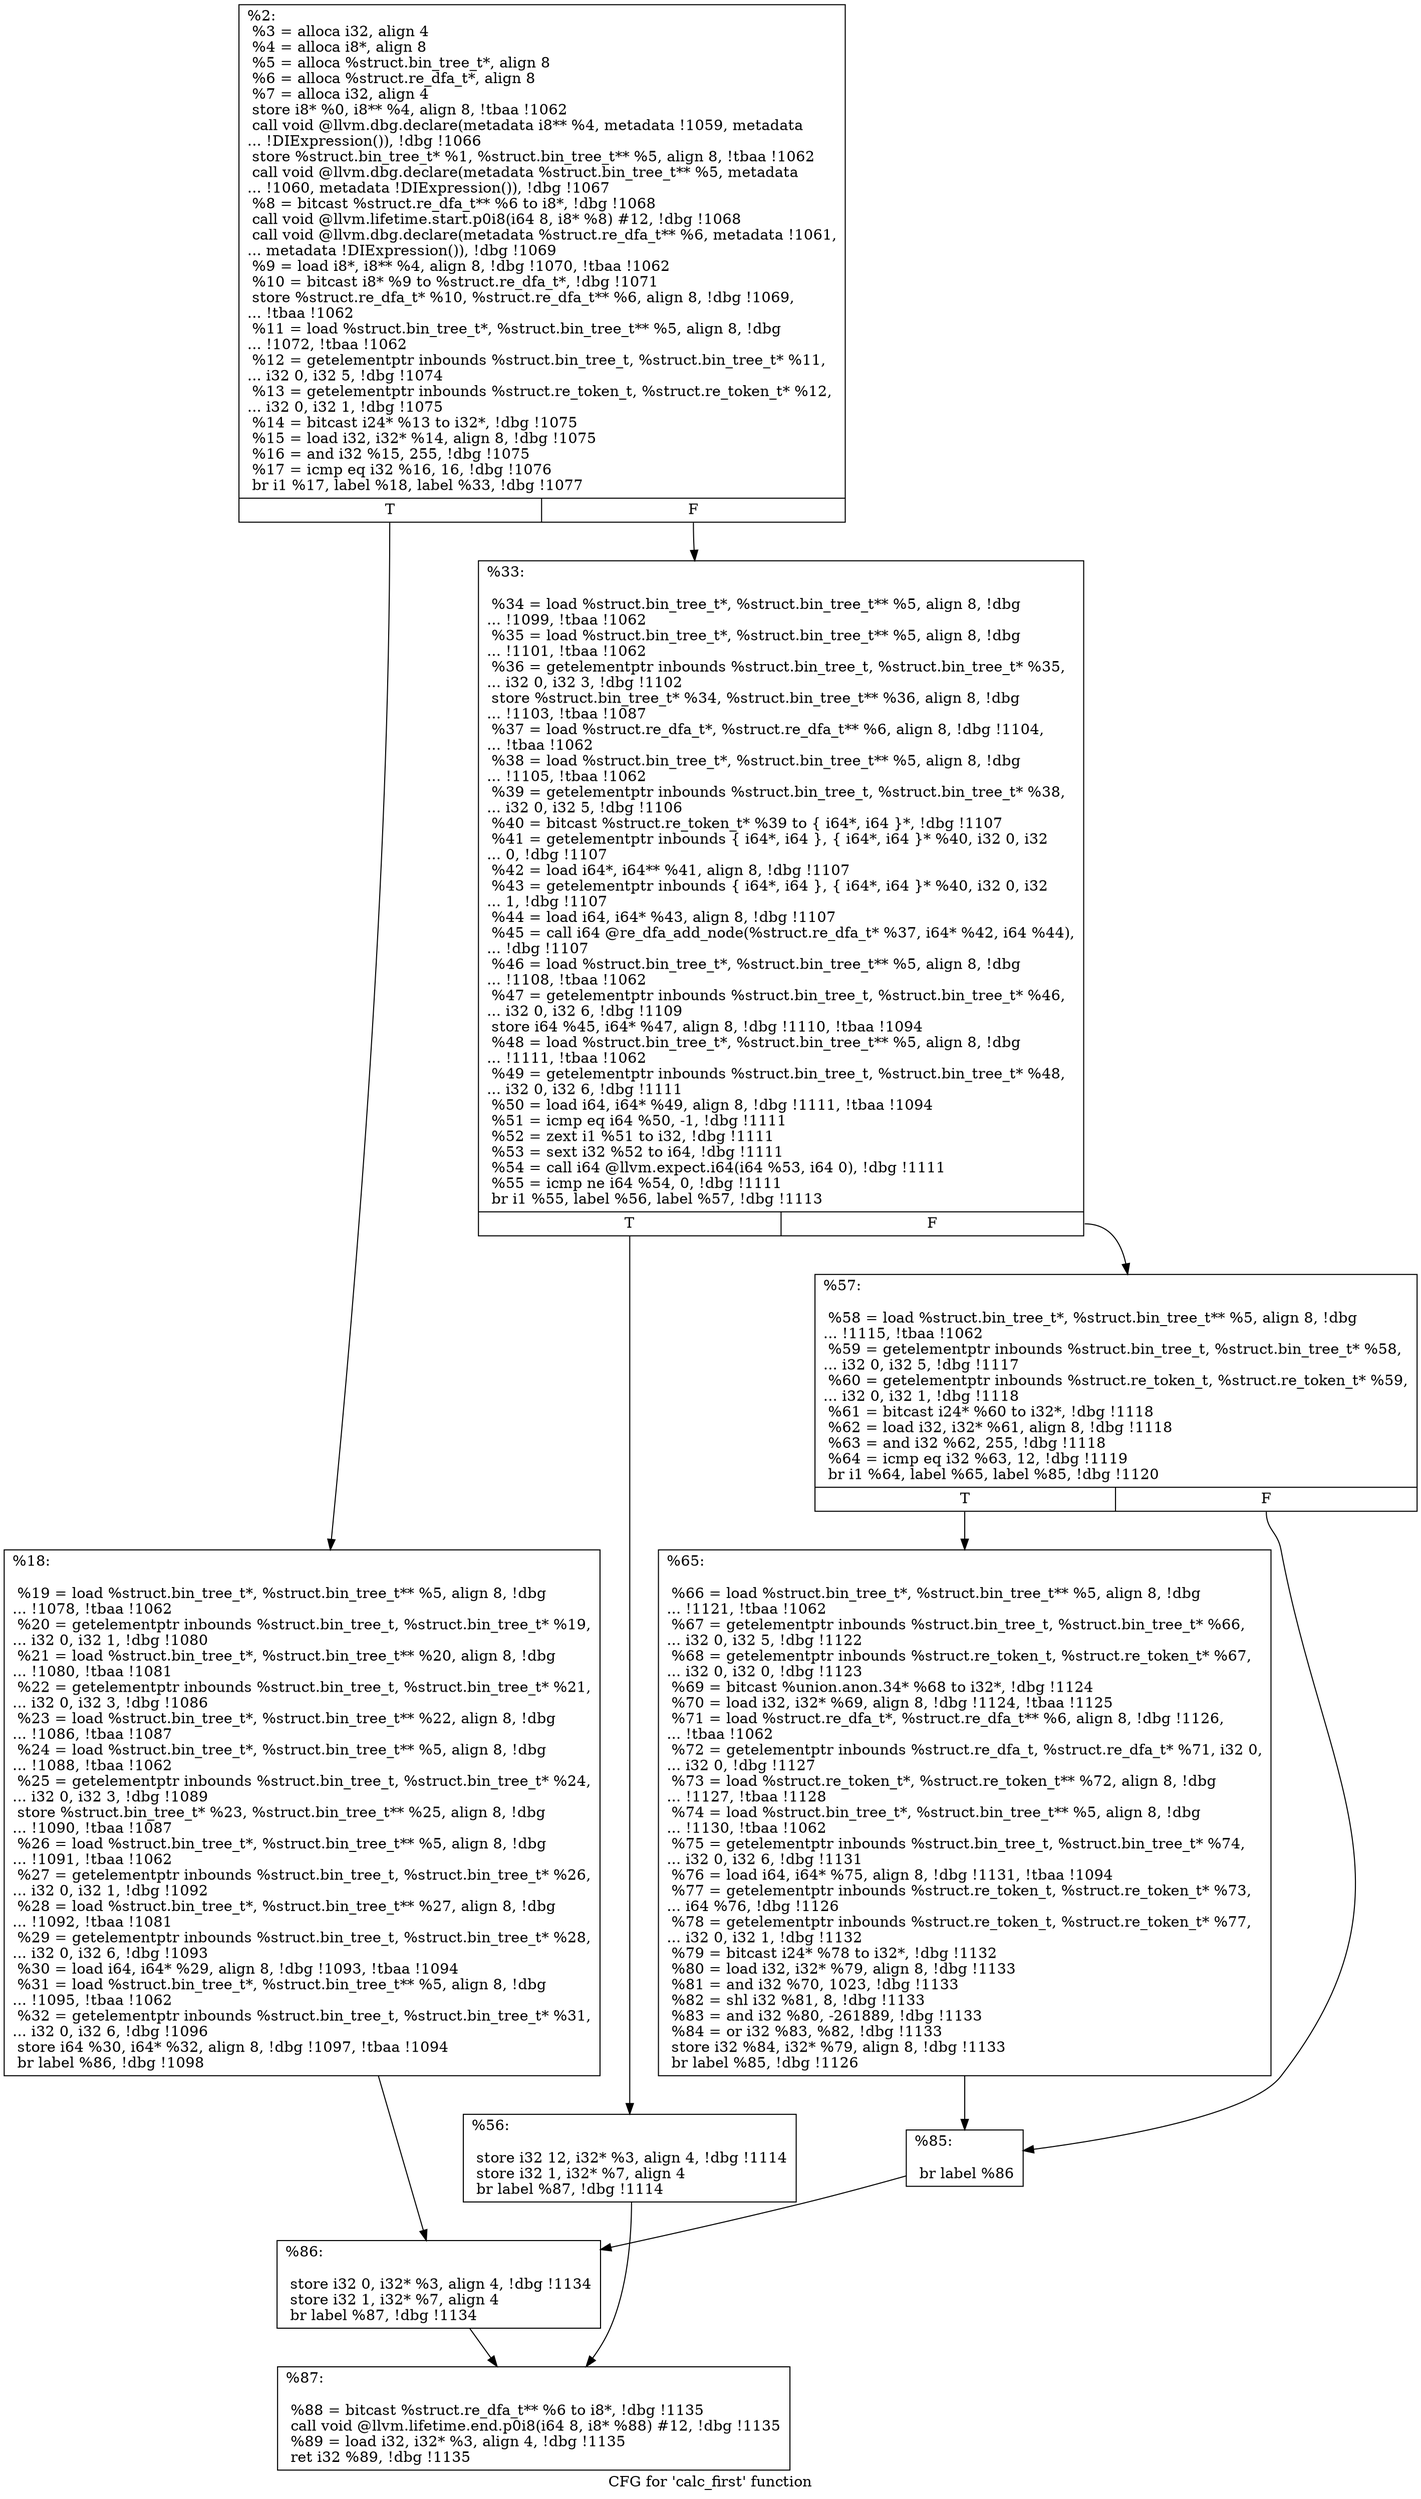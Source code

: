 digraph "CFG for 'calc_first' function" {
	label="CFG for 'calc_first' function";

	Node0xb562d0 [shape=record,label="{%2:\l  %3 = alloca i32, align 4\l  %4 = alloca i8*, align 8\l  %5 = alloca %struct.bin_tree_t*, align 8\l  %6 = alloca %struct.re_dfa_t*, align 8\l  %7 = alloca i32, align 4\l  store i8* %0, i8** %4, align 8, !tbaa !1062\l  call void @llvm.dbg.declare(metadata i8** %4, metadata !1059, metadata\l... !DIExpression()), !dbg !1066\l  store %struct.bin_tree_t* %1, %struct.bin_tree_t** %5, align 8, !tbaa !1062\l  call void @llvm.dbg.declare(metadata %struct.bin_tree_t** %5, metadata\l... !1060, metadata !DIExpression()), !dbg !1067\l  %8 = bitcast %struct.re_dfa_t** %6 to i8*, !dbg !1068\l  call void @llvm.lifetime.start.p0i8(i64 8, i8* %8) #12, !dbg !1068\l  call void @llvm.dbg.declare(metadata %struct.re_dfa_t** %6, metadata !1061,\l... metadata !DIExpression()), !dbg !1069\l  %9 = load i8*, i8** %4, align 8, !dbg !1070, !tbaa !1062\l  %10 = bitcast i8* %9 to %struct.re_dfa_t*, !dbg !1071\l  store %struct.re_dfa_t* %10, %struct.re_dfa_t** %6, align 8, !dbg !1069,\l... !tbaa !1062\l  %11 = load %struct.bin_tree_t*, %struct.bin_tree_t** %5, align 8, !dbg\l... !1072, !tbaa !1062\l  %12 = getelementptr inbounds %struct.bin_tree_t, %struct.bin_tree_t* %11,\l... i32 0, i32 5, !dbg !1074\l  %13 = getelementptr inbounds %struct.re_token_t, %struct.re_token_t* %12,\l... i32 0, i32 1, !dbg !1075\l  %14 = bitcast i24* %13 to i32*, !dbg !1075\l  %15 = load i32, i32* %14, align 8, !dbg !1075\l  %16 = and i32 %15, 255, !dbg !1075\l  %17 = icmp eq i32 %16, 16, !dbg !1076\l  br i1 %17, label %18, label %33, !dbg !1077\l|{<s0>T|<s1>F}}"];
	Node0xb562d0:s0 -> Node0xb56320;
	Node0xb562d0:s1 -> Node0xb56370;
	Node0xb56320 [shape=record,label="{%18:\l\l  %19 = load %struct.bin_tree_t*, %struct.bin_tree_t** %5, align 8, !dbg\l... !1078, !tbaa !1062\l  %20 = getelementptr inbounds %struct.bin_tree_t, %struct.bin_tree_t* %19,\l... i32 0, i32 1, !dbg !1080\l  %21 = load %struct.bin_tree_t*, %struct.bin_tree_t** %20, align 8, !dbg\l... !1080, !tbaa !1081\l  %22 = getelementptr inbounds %struct.bin_tree_t, %struct.bin_tree_t* %21,\l... i32 0, i32 3, !dbg !1086\l  %23 = load %struct.bin_tree_t*, %struct.bin_tree_t** %22, align 8, !dbg\l... !1086, !tbaa !1087\l  %24 = load %struct.bin_tree_t*, %struct.bin_tree_t** %5, align 8, !dbg\l... !1088, !tbaa !1062\l  %25 = getelementptr inbounds %struct.bin_tree_t, %struct.bin_tree_t* %24,\l... i32 0, i32 3, !dbg !1089\l  store %struct.bin_tree_t* %23, %struct.bin_tree_t** %25, align 8, !dbg\l... !1090, !tbaa !1087\l  %26 = load %struct.bin_tree_t*, %struct.bin_tree_t** %5, align 8, !dbg\l... !1091, !tbaa !1062\l  %27 = getelementptr inbounds %struct.bin_tree_t, %struct.bin_tree_t* %26,\l... i32 0, i32 1, !dbg !1092\l  %28 = load %struct.bin_tree_t*, %struct.bin_tree_t** %27, align 8, !dbg\l... !1092, !tbaa !1081\l  %29 = getelementptr inbounds %struct.bin_tree_t, %struct.bin_tree_t* %28,\l... i32 0, i32 6, !dbg !1093\l  %30 = load i64, i64* %29, align 8, !dbg !1093, !tbaa !1094\l  %31 = load %struct.bin_tree_t*, %struct.bin_tree_t** %5, align 8, !dbg\l... !1095, !tbaa !1062\l  %32 = getelementptr inbounds %struct.bin_tree_t, %struct.bin_tree_t* %31,\l... i32 0, i32 6, !dbg !1096\l  store i64 %30, i64* %32, align 8, !dbg !1097, !tbaa !1094\l  br label %86, !dbg !1098\l}"];
	Node0xb56320 -> Node0xb56500;
	Node0xb56370 [shape=record,label="{%33:\l\l  %34 = load %struct.bin_tree_t*, %struct.bin_tree_t** %5, align 8, !dbg\l... !1099, !tbaa !1062\l  %35 = load %struct.bin_tree_t*, %struct.bin_tree_t** %5, align 8, !dbg\l... !1101, !tbaa !1062\l  %36 = getelementptr inbounds %struct.bin_tree_t, %struct.bin_tree_t* %35,\l... i32 0, i32 3, !dbg !1102\l  store %struct.bin_tree_t* %34, %struct.bin_tree_t** %36, align 8, !dbg\l... !1103, !tbaa !1087\l  %37 = load %struct.re_dfa_t*, %struct.re_dfa_t** %6, align 8, !dbg !1104,\l... !tbaa !1062\l  %38 = load %struct.bin_tree_t*, %struct.bin_tree_t** %5, align 8, !dbg\l... !1105, !tbaa !1062\l  %39 = getelementptr inbounds %struct.bin_tree_t, %struct.bin_tree_t* %38,\l... i32 0, i32 5, !dbg !1106\l  %40 = bitcast %struct.re_token_t* %39 to \{ i64*, i64 \}*, !dbg !1107\l  %41 = getelementptr inbounds \{ i64*, i64 \}, \{ i64*, i64 \}* %40, i32 0, i32\l... 0, !dbg !1107\l  %42 = load i64*, i64** %41, align 8, !dbg !1107\l  %43 = getelementptr inbounds \{ i64*, i64 \}, \{ i64*, i64 \}* %40, i32 0, i32\l... 1, !dbg !1107\l  %44 = load i64, i64* %43, align 8, !dbg !1107\l  %45 = call i64 @re_dfa_add_node(%struct.re_dfa_t* %37, i64* %42, i64 %44),\l... !dbg !1107\l  %46 = load %struct.bin_tree_t*, %struct.bin_tree_t** %5, align 8, !dbg\l... !1108, !tbaa !1062\l  %47 = getelementptr inbounds %struct.bin_tree_t, %struct.bin_tree_t* %46,\l... i32 0, i32 6, !dbg !1109\l  store i64 %45, i64* %47, align 8, !dbg !1110, !tbaa !1094\l  %48 = load %struct.bin_tree_t*, %struct.bin_tree_t** %5, align 8, !dbg\l... !1111, !tbaa !1062\l  %49 = getelementptr inbounds %struct.bin_tree_t, %struct.bin_tree_t* %48,\l... i32 0, i32 6, !dbg !1111\l  %50 = load i64, i64* %49, align 8, !dbg !1111, !tbaa !1094\l  %51 = icmp eq i64 %50, -1, !dbg !1111\l  %52 = zext i1 %51 to i32, !dbg !1111\l  %53 = sext i32 %52 to i64, !dbg !1111\l  %54 = call i64 @llvm.expect.i64(i64 %53, i64 0), !dbg !1111\l  %55 = icmp ne i64 %54, 0, !dbg !1111\l  br i1 %55, label %56, label %57, !dbg !1113\l|{<s0>T|<s1>F}}"];
	Node0xb56370:s0 -> Node0xb563c0;
	Node0xb56370:s1 -> Node0xb56410;
	Node0xb563c0 [shape=record,label="{%56:\l\l  store i32 12, i32* %3, align 4, !dbg !1114\l  store i32 1, i32* %7, align 4\l  br label %87, !dbg !1114\l}"];
	Node0xb563c0 -> Node0xb56550;
	Node0xb56410 [shape=record,label="{%57:\l\l  %58 = load %struct.bin_tree_t*, %struct.bin_tree_t** %5, align 8, !dbg\l... !1115, !tbaa !1062\l  %59 = getelementptr inbounds %struct.bin_tree_t, %struct.bin_tree_t* %58,\l... i32 0, i32 5, !dbg !1117\l  %60 = getelementptr inbounds %struct.re_token_t, %struct.re_token_t* %59,\l... i32 0, i32 1, !dbg !1118\l  %61 = bitcast i24* %60 to i32*, !dbg !1118\l  %62 = load i32, i32* %61, align 8, !dbg !1118\l  %63 = and i32 %62, 255, !dbg !1118\l  %64 = icmp eq i32 %63, 12, !dbg !1119\l  br i1 %64, label %65, label %85, !dbg !1120\l|{<s0>T|<s1>F}}"];
	Node0xb56410:s0 -> Node0xb56460;
	Node0xb56410:s1 -> Node0xb564b0;
	Node0xb56460 [shape=record,label="{%65:\l\l  %66 = load %struct.bin_tree_t*, %struct.bin_tree_t** %5, align 8, !dbg\l... !1121, !tbaa !1062\l  %67 = getelementptr inbounds %struct.bin_tree_t, %struct.bin_tree_t* %66,\l... i32 0, i32 5, !dbg !1122\l  %68 = getelementptr inbounds %struct.re_token_t, %struct.re_token_t* %67,\l... i32 0, i32 0, !dbg !1123\l  %69 = bitcast %union.anon.34* %68 to i32*, !dbg !1124\l  %70 = load i32, i32* %69, align 8, !dbg !1124, !tbaa !1125\l  %71 = load %struct.re_dfa_t*, %struct.re_dfa_t** %6, align 8, !dbg !1126,\l... !tbaa !1062\l  %72 = getelementptr inbounds %struct.re_dfa_t, %struct.re_dfa_t* %71, i32 0,\l... i32 0, !dbg !1127\l  %73 = load %struct.re_token_t*, %struct.re_token_t** %72, align 8, !dbg\l... !1127, !tbaa !1128\l  %74 = load %struct.bin_tree_t*, %struct.bin_tree_t** %5, align 8, !dbg\l... !1130, !tbaa !1062\l  %75 = getelementptr inbounds %struct.bin_tree_t, %struct.bin_tree_t* %74,\l... i32 0, i32 6, !dbg !1131\l  %76 = load i64, i64* %75, align 8, !dbg !1131, !tbaa !1094\l  %77 = getelementptr inbounds %struct.re_token_t, %struct.re_token_t* %73,\l... i64 %76, !dbg !1126\l  %78 = getelementptr inbounds %struct.re_token_t, %struct.re_token_t* %77,\l... i32 0, i32 1, !dbg !1132\l  %79 = bitcast i24* %78 to i32*, !dbg !1132\l  %80 = load i32, i32* %79, align 8, !dbg !1133\l  %81 = and i32 %70, 1023, !dbg !1133\l  %82 = shl i32 %81, 8, !dbg !1133\l  %83 = and i32 %80, -261889, !dbg !1133\l  %84 = or i32 %83, %82, !dbg !1133\l  store i32 %84, i32* %79, align 8, !dbg !1133\l  br label %85, !dbg !1126\l}"];
	Node0xb56460 -> Node0xb564b0;
	Node0xb564b0 [shape=record,label="{%85:\l\l  br label %86\l}"];
	Node0xb564b0 -> Node0xb56500;
	Node0xb56500 [shape=record,label="{%86:\l\l  store i32 0, i32* %3, align 4, !dbg !1134\l  store i32 1, i32* %7, align 4\l  br label %87, !dbg !1134\l}"];
	Node0xb56500 -> Node0xb56550;
	Node0xb56550 [shape=record,label="{%87:\l\l  %88 = bitcast %struct.re_dfa_t** %6 to i8*, !dbg !1135\l  call void @llvm.lifetime.end.p0i8(i64 8, i8* %88) #12, !dbg !1135\l  %89 = load i32, i32* %3, align 4, !dbg !1135\l  ret i32 %89, !dbg !1135\l}"];
}
